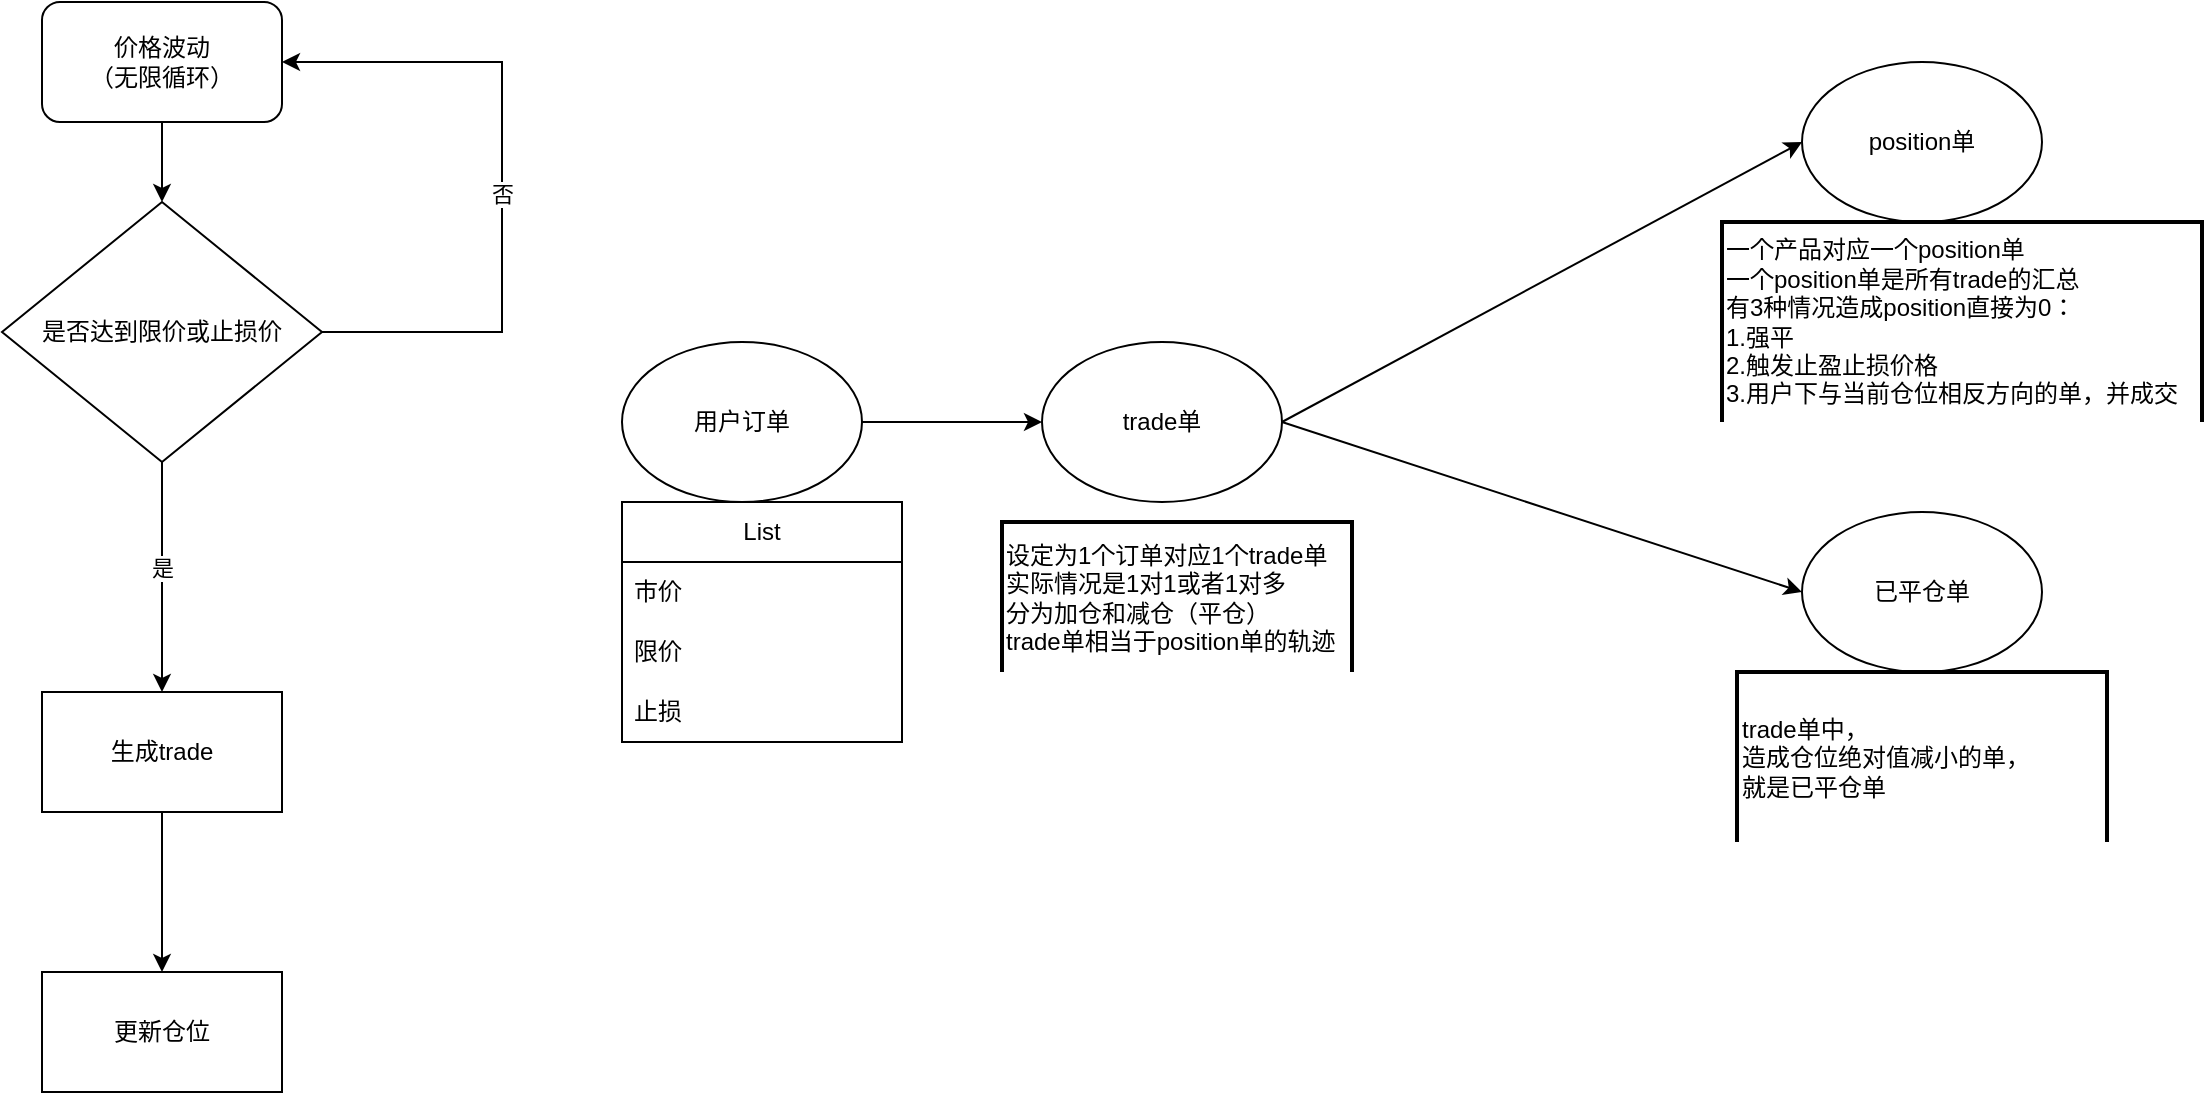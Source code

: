 <mxfile version="20.7.4" type="github">
  <diagram name="Page-1" id="74e2e168-ea6b-b213-b513-2b3c1d86103e">
    <mxGraphModel dx="954" dy="616" grid="1" gridSize="10" guides="1" tooltips="1" connect="1" arrows="1" fold="1" page="1" pageScale="1" pageWidth="1400" pageHeight="850" background="none" math="0" shadow="0">
      <root>
        <mxCell id="0" />
        <mxCell id="1" parent="0" />
        <mxCell id="wc7gYVsaRYlRubkSwobz-57" value="" style="edgeStyle=orthogonalEdgeStyle;rounded=0;orthogonalLoop=1;jettySize=auto;html=1;" edge="1" parent="1" source="wc7gYVsaRYlRubkSwobz-55" target="wc7gYVsaRYlRubkSwobz-58">
          <mxGeometry relative="1" as="geometry">
            <mxPoint x="240" y="220" as="targetPoint" />
          </mxGeometry>
        </mxCell>
        <mxCell id="wc7gYVsaRYlRubkSwobz-55" value="价格波动&lt;br&gt;（无限循环）" style="rounded=1;whiteSpace=wrap;html=1;" vertex="1" parent="1">
          <mxGeometry x="180" y="80" width="120" height="60" as="geometry" />
        </mxCell>
        <mxCell id="wc7gYVsaRYlRubkSwobz-60" value="" style="edgeStyle=orthogonalEdgeStyle;rounded=0;orthogonalLoop=1;jettySize=auto;html=1;" edge="1" parent="1" source="wc7gYVsaRYlRubkSwobz-58" target="wc7gYVsaRYlRubkSwobz-59">
          <mxGeometry relative="1" as="geometry" />
        </mxCell>
        <mxCell id="wc7gYVsaRYlRubkSwobz-63" value="是" style="edgeLabel;html=1;align=center;verticalAlign=middle;resizable=0;points=[];" vertex="1" connectable="0" parent="wc7gYVsaRYlRubkSwobz-60">
          <mxGeometry x="-0.078" relative="1" as="geometry">
            <mxPoint as="offset" />
          </mxGeometry>
        </mxCell>
        <mxCell id="wc7gYVsaRYlRubkSwobz-61" style="edgeStyle=orthogonalEdgeStyle;rounded=0;orthogonalLoop=1;jettySize=auto;html=1;exitX=1;exitY=0.5;exitDx=0;exitDy=0;entryX=1;entryY=0.5;entryDx=0;entryDy=0;" edge="1" parent="1" source="wc7gYVsaRYlRubkSwobz-58" target="wc7gYVsaRYlRubkSwobz-55">
          <mxGeometry relative="1" as="geometry">
            <Array as="points">
              <mxPoint x="410" y="245" />
              <mxPoint x="410" y="110" />
            </Array>
          </mxGeometry>
        </mxCell>
        <mxCell id="wc7gYVsaRYlRubkSwobz-62" value="否" style="edgeLabel;html=1;align=center;verticalAlign=middle;resizable=0;points=[];" vertex="1" connectable="0" parent="wc7gYVsaRYlRubkSwobz-61">
          <mxGeometry x="-0.051" relative="1" as="geometry">
            <mxPoint as="offset" />
          </mxGeometry>
        </mxCell>
        <mxCell id="wc7gYVsaRYlRubkSwobz-58" value="是否达到限价或止损价" style="rhombus;whiteSpace=wrap;html=1;" vertex="1" parent="1">
          <mxGeometry x="160" y="180" width="160" height="130" as="geometry" />
        </mxCell>
        <mxCell id="wc7gYVsaRYlRubkSwobz-65" value="" style="edgeStyle=orthogonalEdgeStyle;rounded=0;orthogonalLoop=1;jettySize=auto;html=1;" edge="1" parent="1" source="wc7gYVsaRYlRubkSwobz-59" target="wc7gYVsaRYlRubkSwobz-64">
          <mxGeometry relative="1" as="geometry" />
        </mxCell>
        <mxCell id="wc7gYVsaRYlRubkSwobz-59" value="生成trade" style="whiteSpace=wrap;html=1;" vertex="1" parent="1">
          <mxGeometry x="180" y="425" width="120" height="60" as="geometry" />
        </mxCell>
        <mxCell id="wc7gYVsaRYlRubkSwobz-64" value="更新仓位" style="whiteSpace=wrap;html=1;" vertex="1" parent="1">
          <mxGeometry x="180" y="565" width="120" height="60" as="geometry" />
        </mxCell>
        <mxCell id="wc7gYVsaRYlRubkSwobz-78" style="edgeStyle=orthogonalEdgeStyle;rounded=0;orthogonalLoop=1;jettySize=auto;html=1;exitX=1;exitY=0.5;exitDx=0;exitDy=0;entryX=0;entryY=0.5;entryDx=0;entryDy=0;" edge="1" parent="1" source="wc7gYVsaRYlRubkSwobz-66" target="wc7gYVsaRYlRubkSwobz-67">
          <mxGeometry relative="1" as="geometry" />
        </mxCell>
        <mxCell id="wc7gYVsaRYlRubkSwobz-66" value="用户订单" style="ellipse;whiteSpace=wrap;html=1;" vertex="1" parent="1">
          <mxGeometry x="470" y="250" width="120" height="80" as="geometry" />
        </mxCell>
        <mxCell id="wc7gYVsaRYlRubkSwobz-81" style="rounded=0;orthogonalLoop=1;jettySize=auto;html=1;exitX=1;exitY=0.5;exitDx=0;exitDy=0;entryX=0;entryY=0.5;entryDx=0;entryDy=0;" edge="1" parent="1" source="wc7gYVsaRYlRubkSwobz-67" target="wc7gYVsaRYlRubkSwobz-76">
          <mxGeometry relative="1" as="geometry" />
        </mxCell>
        <mxCell id="wc7gYVsaRYlRubkSwobz-86" style="edgeStyle=none;rounded=0;orthogonalLoop=1;jettySize=auto;html=1;exitX=1;exitY=0.5;exitDx=0;exitDy=0;entryX=0;entryY=0.5;entryDx=0;entryDy=0;" edge="1" parent="1" source="wc7gYVsaRYlRubkSwobz-67" target="wc7gYVsaRYlRubkSwobz-83">
          <mxGeometry relative="1" as="geometry" />
        </mxCell>
        <mxCell id="wc7gYVsaRYlRubkSwobz-67" value="trade单" style="ellipse;whiteSpace=wrap;html=1;" vertex="1" parent="1">
          <mxGeometry x="680" y="250" width="120" height="80" as="geometry" />
        </mxCell>
        <mxCell id="wc7gYVsaRYlRubkSwobz-68" value="List" style="swimlane;fontStyle=0;childLayout=stackLayout;horizontal=1;startSize=30;horizontalStack=0;resizeParent=1;resizeParentMax=0;resizeLast=0;collapsible=1;marginBottom=0;whiteSpace=wrap;html=1;" vertex="1" parent="1">
          <mxGeometry x="470" y="330" width="140" height="120" as="geometry" />
        </mxCell>
        <mxCell id="wc7gYVsaRYlRubkSwobz-69" value="市价" style="text;strokeColor=none;fillColor=none;align=left;verticalAlign=middle;spacingLeft=4;spacingRight=4;overflow=hidden;points=[[0,0.5],[1,0.5]];portConstraint=eastwest;rotatable=0;whiteSpace=wrap;html=1;" vertex="1" parent="wc7gYVsaRYlRubkSwobz-68">
          <mxGeometry y="30" width="140" height="30" as="geometry" />
        </mxCell>
        <mxCell id="wc7gYVsaRYlRubkSwobz-70" value="限价" style="text;strokeColor=none;fillColor=none;align=left;verticalAlign=middle;spacingLeft=4;spacingRight=4;overflow=hidden;points=[[0,0.5],[1,0.5]];portConstraint=eastwest;rotatable=0;whiteSpace=wrap;html=1;" vertex="1" parent="wc7gYVsaRYlRubkSwobz-68">
          <mxGeometry y="60" width="140" height="30" as="geometry" />
        </mxCell>
        <mxCell id="wc7gYVsaRYlRubkSwobz-71" value="止损" style="text;strokeColor=none;fillColor=none;align=left;verticalAlign=middle;spacingLeft=4;spacingRight=4;overflow=hidden;points=[[0,0.5],[1,0.5]];portConstraint=eastwest;rotatable=0;whiteSpace=wrap;html=1;" vertex="1" parent="wc7gYVsaRYlRubkSwobz-68">
          <mxGeometry y="90" width="140" height="30" as="geometry" />
        </mxCell>
        <mxCell id="wc7gYVsaRYlRubkSwobz-76" value="position单" style="ellipse;whiteSpace=wrap;html=1;" vertex="1" parent="1">
          <mxGeometry x="1060" y="110" width="120" height="80" as="geometry" />
        </mxCell>
        <mxCell id="wc7gYVsaRYlRubkSwobz-80" value="一个产品对应一个position单&lt;br&gt;一个position单是所有trade的汇总&lt;br&gt;有3种情况造成position直接为0：&lt;br&gt;1.强平&lt;br&gt;2.触发止盈止损价格&lt;br&gt;3.用户下与当前仓位相反方向的单，并成交" style="strokeWidth=2;html=1;shape=mxgraph.flowchart.annotation_1;align=left;pointerEvents=1;direction=south;" vertex="1" parent="1">
          <mxGeometry x="1020" y="190" width="240" height="100" as="geometry" />
        </mxCell>
        <mxCell id="wc7gYVsaRYlRubkSwobz-82" value="&lt;span style=&quot;&quot;&gt;设定为1个订单对应1个trade单&lt;br&gt;&lt;/span&gt;&lt;span style=&quot;&quot;&gt;实际情况是1对1或者1对多&lt;br&gt;&lt;/span&gt;&lt;span style=&quot;&quot;&gt;分为加仓和减仓（平仓）&lt;br&gt;&lt;/span&gt;&lt;span style=&quot;&quot;&gt;trade单相当于position单的轨迹&lt;br&gt;&lt;/span&gt;" style="strokeWidth=2;html=1;shape=mxgraph.flowchart.annotation_1;align=left;pointerEvents=1;direction=south;" vertex="1" parent="1">
          <mxGeometry x="660" y="340" width="175" height="75" as="geometry" />
        </mxCell>
        <mxCell id="wc7gYVsaRYlRubkSwobz-83" value="已平仓单" style="ellipse;whiteSpace=wrap;html=1;" vertex="1" parent="1">
          <mxGeometry x="1060" y="335" width="120" height="80" as="geometry" />
        </mxCell>
        <mxCell id="wc7gYVsaRYlRubkSwobz-85" value="trade单中，&lt;br&gt;造成仓位绝对值减小的单，&lt;br&gt;就是已平仓单" style="strokeWidth=2;html=1;shape=mxgraph.flowchart.annotation_1;align=left;pointerEvents=1;direction=south;" vertex="1" parent="1">
          <mxGeometry x="1027.5" y="415" width="185" height="85" as="geometry" />
        </mxCell>
      </root>
    </mxGraphModel>
  </diagram>
</mxfile>
